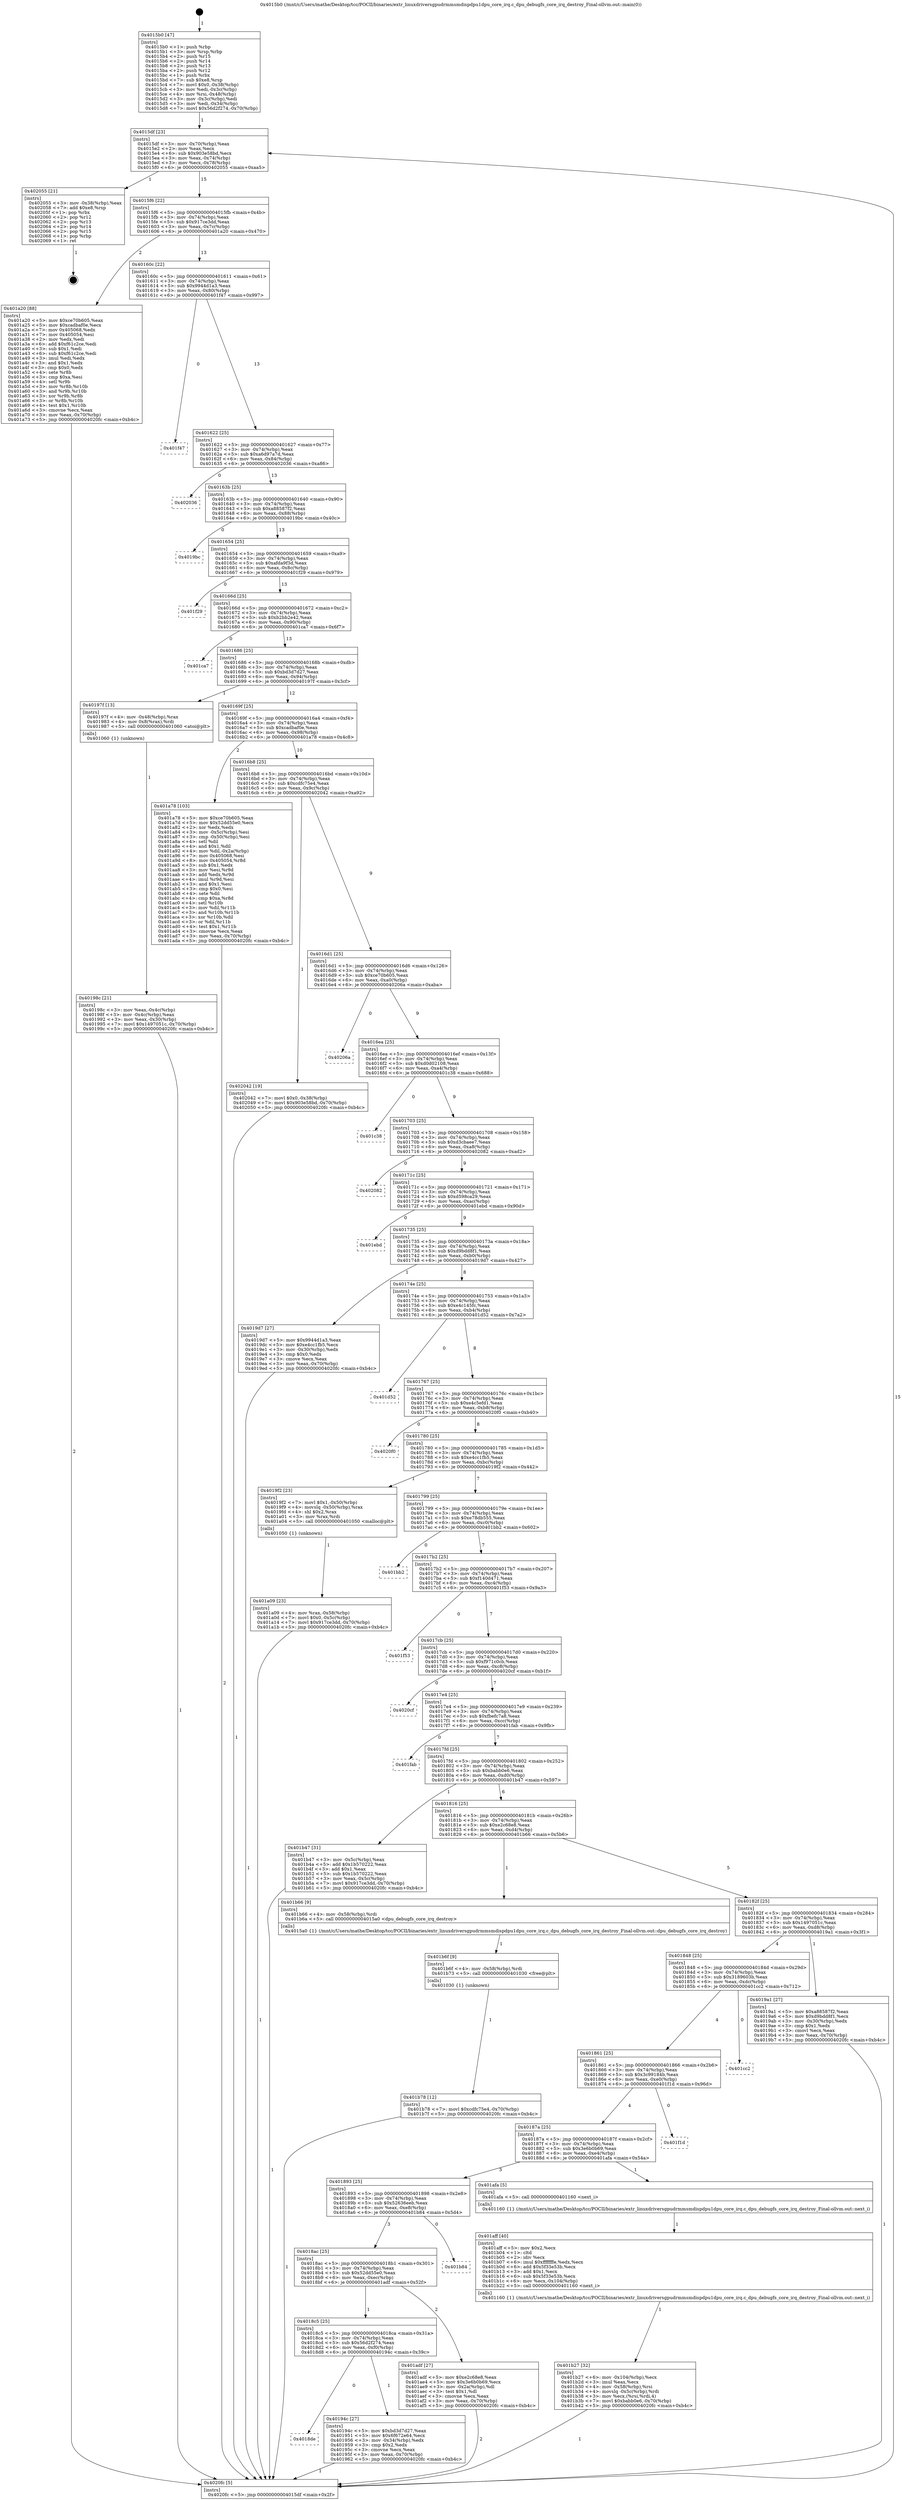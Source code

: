 digraph "0x4015b0" {
  label = "0x4015b0 (/mnt/c/Users/mathe/Desktop/tcc/POCII/binaries/extr_linuxdriversgpudrmmsmdispdpu1dpu_core_irq.c_dpu_debugfs_core_irq_destroy_Final-ollvm.out::main(0))"
  labelloc = "t"
  node[shape=record]

  Entry [label="",width=0.3,height=0.3,shape=circle,fillcolor=black,style=filled]
  "0x4015df" [label="{
     0x4015df [23]\l
     | [instrs]\l
     &nbsp;&nbsp;0x4015df \<+3\>: mov -0x70(%rbp),%eax\l
     &nbsp;&nbsp;0x4015e2 \<+2\>: mov %eax,%ecx\l
     &nbsp;&nbsp;0x4015e4 \<+6\>: sub $0x903e58bd,%ecx\l
     &nbsp;&nbsp;0x4015ea \<+3\>: mov %eax,-0x74(%rbp)\l
     &nbsp;&nbsp;0x4015ed \<+3\>: mov %ecx,-0x78(%rbp)\l
     &nbsp;&nbsp;0x4015f0 \<+6\>: je 0000000000402055 \<main+0xaa5\>\l
  }"]
  "0x402055" [label="{
     0x402055 [21]\l
     | [instrs]\l
     &nbsp;&nbsp;0x402055 \<+3\>: mov -0x38(%rbp),%eax\l
     &nbsp;&nbsp;0x402058 \<+7\>: add $0xe8,%rsp\l
     &nbsp;&nbsp;0x40205f \<+1\>: pop %rbx\l
     &nbsp;&nbsp;0x402060 \<+2\>: pop %r12\l
     &nbsp;&nbsp;0x402062 \<+2\>: pop %r13\l
     &nbsp;&nbsp;0x402064 \<+2\>: pop %r14\l
     &nbsp;&nbsp;0x402066 \<+2\>: pop %r15\l
     &nbsp;&nbsp;0x402068 \<+1\>: pop %rbp\l
     &nbsp;&nbsp;0x402069 \<+1\>: ret\l
  }"]
  "0x4015f6" [label="{
     0x4015f6 [22]\l
     | [instrs]\l
     &nbsp;&nbsp;0x4015f6 \<+5\>: jmp 00000000004015fb \<main+0x4b\>\l
     &nbsp;&nbsp;0x4015fb \<+3\>: mov -0x74(%rbp),%eax\l
     &nbsp;&nbsp;0x4015fe \<+5\>: sub $0x917ce3dd,%eax\l
     &nbsp;&nbsp;0x401603 \<+3\>: mov %eax,-0x7c(%rbp)\l
     &nbsp;&nbsp;0x401606 \<+6\>: je 0000000000401a20 \<main+0x470\>\l
  }"]
  Exit [label="",width=0.3,height=0.3,shape=circle,fillcolor=black,style=filled,peripheries=2]
  "0x401a20" [label="{
     0x401a20 [88]\l
     | [instrs]\l
     &nbsp;&nbsp;0x401a20 \<+5\>: mov $0xce70b605,%eax\l
     &nbsp;&nbsp;0x401a25 \<+5\>: mov $0xcadbaf0e,%ecx\l
     &nbsp;&nbsp;0x401a2a \<+7\>: mov 0x405068,%edx\l
     &nbsp;&nbsp;0x401a31 \<+7\>: mov 0x405054,%esi\l
     &nbsp;&nbsp;0x401a38 \<+2\>: mov %edx,%edi\l
     &nbsp;&nbsp;0x401a3a \<+6\>: add $0xf61c2ce,%edi\l
     &nbsp;&nbsp;0x401a40 \<+3\>: sub $0x1,%edi\l
     &nbsp;&nbsp;0x401a43 \<+6\>: sub $0xf61c2ce,%edi\l
     &nbsp;&nbsp;0x401a49 \<+3\>: imul %edi,%edx\l
     &nbsp;&nbsp;0x401a4c \<+3\>: and $0x1,%edx\l
     &nbsp;&nbsp;0x401a4f \<+3\>: cmp $0x0,%edx\l
     &nbsp;&nbsp;0x401a52 \<+4\>: sete %r8b\l
     &nbsp;&nbsp;0x401a56 \<+3\>: cmp $0xa,%esi\l
     &nbsp;&nbsp;0x401a59 \<+4\>: setl %r9b\l
     &nbsp;&nbsp;0x401a5d \<+3\>: mov %r8b,%r10b\l
     &nbsp;&nbsp;0x401a60 \<+3\>: and %r9b,%r10b\l
     &nbsp;&nbsp;0x401a63 \<+3\>: xor %r9b,%r8b\l
     &nbsp;&nbsp;0x401a66 \<+3\>: or %r8b,%r10b\l
     &nbsp;&nbsp;0x401a69 \<+4\>: test $0x1,%r10b\l
     &nbsp;&nbsp;0x401a6d \<+3\>: cmovne %ecx,%eax\l
     &nbsp;&nbsp;0x401a70 \<+3\>: mov %eax,-0x70(%rbp)\l
     &nbsp;&nbsp;0x401a73 \<+5\>: jmp 00000000004020fc \<main+0xb4c\>\l
  }"]
  "0x40160c" [label="{
     0x40160c [22]\l
     | [instrs]\l
     &nbsp;&nbsp;0x40160c \<+5\>: jmp 0000000000401611 \<main+0x61\>\l
     &nbsp;&nbsp;0x401611 \<+3\>: mov -0x74(%rbp),%eax\l
     &nbsp;&nbsp;0x401614 \<+5\>: sub $0x9944d1a3,%eax\l
     &nbsp;&nbsp;0x401619 \<+3\>: mov %eax,-0x80(%rbp)\l
     &nbsp;&nbsp;0x40161c \<+6\>: je 0000000000401f47 \<main+0x997\>\l
  }"]
  "0x401b78" [label="{
     0x401b78 [12]\l
     | [instrs]\l
     &nbsp;&nbsp;0x401b78 \<+7\>: movl $0xcdfc75e4,-0x70(%rbp)\l
     &nbsp;&nbsp;0x401b7f \<+5\>: jmp 00000000004020fc \<main+0xb4c\>\l
  }"]
  "0x401f47" [label="{
     0x401f47\l
  }", style=dashed]
  "0x401622" [label="{
     0x401622 [25]\l
     | [instrs]\l
     &nbsp;&nbsp;0x401622 \<+5\>: jmp 0000000000401627 \<main+0x77\>\l
     &nbsp;&nbsp;0x401627 \<+3\>: mov -0x74(%rbp),%eax\l
     &nbsp;&nbsp;0x40162a \<+5\>: sub $0xa6d97a7d,%eax\l
     &nbsp;&nbsp;0x40162f \<+6\>: mov %eax,-0x84(%rbp)\l
     &nbsp;&nbsp;0x401635 \<+6\>: je 0000000000402036 \<main+0xa86\>\l
  }"]
  "0x401b6f" [label="{
     0x401b6f [9]\l
     | [instrs]\l
     &nbsp;&nbsp;0x401b6f \<+4\>: mov -0x58(%rbp),%rdi\l
     &nbsp;&nbsp;0x401b73 \<+5\>: call 0000000000401030 \<free@plt\>\l
     | [calls]\l
     &nbsp;&nbsp;0x401030 \{1\} (unknown)\l
  }"]
  "0x402036" [label="{
     0x402036\l
  }", style=dashed]
  "0x40163b" [label="{
     0x40163b [25]\l
     | [instrs]\l
     &nbsp;&nbsp;0x40163b \<+5\>: jmp 0000000000401640 \<main+0x90\>\l
     &nbsp;&nbsp;0x401640 \<+3\>: mov -0x74(%rbp),%eax\l
     &nbsp;&nbsp;0x401643 \<+5\>: sub $0xa88587f2,%eax\l
     &nbsp;&nbsp;0x401648 \<+6\>: mov %eax,-0x88(%rbp)\l
     &nbsp;&nbsp;0x40164e \<+6\>: je 00000000004019bc \<main+0x40c\>\l
  }"]
  "0x401b27" [label="{
     0x401b27 [32]\l
     | [instrs]\l
     &nbsp;&nbsp;0x401b27 \<+6\>: mov -0x104(%rbp),%ecx\l
     &nbsp;&nbsp;0x401b2d \<+3\>: imul %eax,%ecx\l
     &nbsp;&nbsp;0x401b30 \<+4\>: mov -0x58(%rbp),%rsi\l
     &nbsp;&nbsp;0x401b34 \<+4\>: movslq -0x5c(%rbp),%rdi\l
     &nbsp;&nbsp;0x401b38 \<+3\>: mov %ecx,(%rsi,%rdi,4)\l
     &nbsp;&nbsp;0x401b3b \<+7\>: movl $0xbabb0e6,-0x70(%rbp)\l
     &nbsp;&nbsp;0x401b42 \<+5\>: jmp 00000000004020fc \<main+0xb4c\>\l
  }"]
  "0x4019bc" [label="{
     0x4019bc\l
  }", style=dashed]
  "0x401654" [label="{
     0x401654 [25]\l
     | [instrs]\l
     &nbsp;&nbsp;0x401654 \<+5\>: jmp 0000000000401659 \<main+0xa9\>\l
     &nbsp;&nbsp;0x401659 \<+3\>: mov -0x74(%rbp),%eax\l
     &nbsp;&nbsp;0x40165c \<+5\>: sub $0xafda9f3d,%eax\l
     &nbsp;&nbsp;0x401661 \<+6\>: mov %eax,-0x8c(%rbp)\l
     &nbsp;&nbsp;0x401667 \<+6\>: je 0000000000401f29 \<main+0x979\>\l
  }"]
  "0x401aff" [label="{
     0x401aff [40]\l
     | [instrs]\l
     &nbsp;&nbsp;0x401aff \<+5\>: mov $0x2,%ecx\l
     &nbsp;&nbsp;0x401b04 \<+1\>: cltd\l
     &nbsp;&nbsp;0x401b05 \<+2\>: idiv %ecx\l
     &nbsp;&nbsp;0x401b07 \<+6\>: imul $0xfffffffe,%edx,%ecx\l
     &nbsp;&nbsp;0x401b0d \<+6\>: add $0x5f33e53b,%ecx\l
     &nbsp;&nbsp;0x401b13 \<+3\>: add $0x1,%ecx\l
     &nbsp;&nbsp;0x401b16 \<+6\>: sub $0x5f33e53b,%ecx\l
     &nbsp;&nbsp;0x401b1c \<+6\>: mov %ecx,-0x104(%rbp)\l
     &nbsp;&nbsp;0x401b22 \<+5\>: call 0000000000401160 \<next_i\>\l
     | [calls]\l
     &nbsp;&nbsp;0x401160 \{1\} (/mnt/c/Users/mathe/Desktop/tcc/POCII/binaries/extr_linuxdriversgpudrmmsmdispdpu1dpu_core_irq.c_dpu_debugfs_core_irq_destroy_Final-ollvm.out::next_i)\l
  }"]
  "0x401f29" [label="{
     0x401f29\l
  }", style=dashed]
  "0x40166d" [label="{
     0x40166d [25]\l
     | [instrs]\l
     &nbsp;&nbsp;0x40166d \<+5\>: jmp 0000000000401672 \<main+0xc2\>\l
     &nbsp;&nbsp;0x401672 \<+3\>: mov -0x74(%rbp),%eax\l
     &nbsp;&nbsp;0x401675 \<+5\>: sub $0xb2bb2e42,%eax\l
     &nbsp;&nbsp;0x40167a \<+6\>: mov %eax,-0x90(%rbp)\l
     &nbsp;&nbsp;0x401680 \<+6\>: je 0000000000401ca7 \<main+0x6f7\>\l
  }"]
  "0x401a09" [label="{
     0x401a09 [23]\l
     | [instrs]\l
     &nbsp;&nbsp;0x401a09 \<+4\>: mov %rax,-0x58(%rbp)\l
     &nbsp;&nbsp;0x401a0d \<+7\>: movl $0x0,-0x5c(%rbp)\l
     &nbsp;&nbsp;0x401a14 \<+7\>: movl $0x917ce3dd,-0x70(%rbp)\l
     &nbsp;&nbsp;0x401a1b \<+5\>: jmp 00000000004020fc \<main+0xb4c\>\l
  }"]
  "0x401ca7" [label="{
     0x401ca7\l
  }", style=dashed]
  "0x401686" [label="{
     0x401686 [25]\l
     | [instrs]\l
     &nbsp;&nbsp;0x401686 \<+5\>: jmp 000000000040168b \<main+0xdb\>\l
     &nbsp;&nbsp;0x40168b \<+3\>: mov -0x74(%rbp),%eax\l
     &nbsp;&nbsp;0x40168e \<+5\>: sub $0xbd3d7d27,%eax\l
     &nbsp;&nbsp;0x401693 \<+6\>: mov %eax,-0x94(%rbp)\l
     &nbsp;&nbsp;0x401699 \<+6\>: je 000000000040197f \<main+0x3cf\>\l
  }"]
  "0x40198c" [label="{
     0x40198c [21]\l
     | [instrs]\l
     &nbsp;&nbsp;0x40198c \<+3\>: mov %eax,-0x4c(%rbp)\l
     &nbsp;&nbsp;0x40198f \<+3\>: mov -0x4c(%rbp),%eax\l
     &nbsp;&nbsp;0x401992 \<+3\>: mov %eax,-0x30(%rbp)\l
     &nbsp;&nbsp;0x401995 \<+7\>: movl $0x1497051c,-0x70(%rbp)\l
     &nbsp;&nbsp;0x40199c \<+5\>: jmp 00000000004020fc \<main+0xb4c\>\l
  }"]
  "0x40197f" [label="{
     0x40197f [13]\l
     | [instrs]\l
     &nbsp;&nbsp;0x40197f \<+4\>: mov -0x48(%rbp),%rax\l
     &nbsp;&nbsp;0x401983 \<+4\>: mov 0x8(%rax),%rdi\l
     &nbsp;&nbsp;0x401987 \<+5\>: call 0000000000401060 \<atoi@plt\>\l
     | [calls]\l
     &nbsp;&nbsp;0x401060 \{1\} (unknown)\l
  }"]
  "0x40169f" [label="{
     0x40169f [25]\l
     | [instrs]\l
     &nbsp;&nbsp;0x40169f \<+5\>: jmp 00000000004016a4 \<main+0xf4\>\l
     &nbsp;&nbsp;0x4016a4 \<+3\>: mov -0x74(%rbp),%eax\l
     &nbsp;&nbsp;0x4016a7 \<+5\>: sub $0xcadbaf0e,%eax\l
     &nbsp;&nbsp;0x4016ac \<+6\>: mov %eax,-0x98(%rbp)\l
     &nbsp;&nbsp;0x4016b2 \<+6\>: je 0000000000401a78 \<main+0x4c8\>\l
  }"]
  "0x4015b0" [label="{
     0x4015b0 [47]\l
     | [instrs]\l
     &nbsp;&nbsp;0x4015b0 \<+1\>: push %rbp\l
     &nbsp;&nbsp;0x4015b1 \<+3\>: mov %rsp,%rbp\l
     &nbsp;&nbsp;0x4015b4 \<+2\>: push %r15\l
     &nbsp;&nbsp;0x4015b6 \<+2\>: push %r14\l
     &nbsp;&nbsp;0x4015b8 \<+2\>: push %r13\l
     &nbsp;&nbsp;0x4015ba \<+2\>: push %r12\l
     &nbsp;&nbsp;0x4015bc \<+1\>: push %rbx\l
     &nbsp;&nbsp;0x4015bd \<+7\>: sub $0xe8,%rsp\l
     &nbsp;&nbsp;0x4015c4 \<+7\>: movl $0x0,-0x38(%rbp)\l
     &nbsp;&nbsp;0x4015cb \<+3\>: mov %edi,-0x3c(%rbp)\l
     &nbsp;&nbsp;0x4015ce \<+4\>: mov %rsi,-0x48(%rbp)\l
     &nbsp;&nbsp;0x4015d2 \<+3\>: mov -0x3c(%rbp),%edi\l
     &nbsp;&nbsp;0x4015d5 \<+3\>: mov %edi,-0x34(%rbp)\l
     &nbsp;&nbsp;0x4015d8 \<+7\>: movl $0x56d2f274,-0x70(%rbp)\l
  }"]
  "0x401a78" [label="{
     0x401a78 [103]\l
     | [instrs]\l
     &nbsp;&nbsp;0x401a78 \<+5\>: mov $0xce70b605,%eax\l
     &nbsp;&nbsp;0x401a7d \<+5\>: mov $0x52dd55e0,%ecx\l
     &nbsp;&nbsp;0x401a82 \<+2\>: xor %edx,%edx\l
     &nbsp;&nbsp;0x401a84 \<+3\>: mov -0x5c(%rbp),%esi\l
     &nbsp;&nbsp;0x401a87 \<+3\>: cmp -0x50(%rbp),%esi\l
     &nbsp;&nbsp;0x401a8a \<+4\>: setl %dil\l
     &nbsp;&nbsp;0x401a8e \<+4\>: and $0x1,%dil\l
     &nbsp;&nbsp;0x401a92 \<+4\>: mov %dil,-0x2a(%rbp)\l
     &nbsp;&nbsp;0x401a96 \<+7\>: mov 0x405068,%esi\l
     &nbsp;&nbsp;0x401a9d \<+8\>: mov 0x405054,%r8d\l
     &nbsp;&nbsp;0x401aa5 \<+3\>: sub $0x1,%edx\l
     &nbsp;&nbsp;0x401aa8 \<+3\>: mov %esi,%r9d\l
     &nbsp;&nbsp;0x401aab \<+3\>: add %edx,%r9d\l
     &nbsp;&nbsp;0x401aae \<+4\>: imul %r9d,%esi\l
     &nbsp;&nbsp;0x401ab2 \<+3\>: and $0x1,%esi\l
     &nbsp;&nbsp;0x401ab5 \<+3\>: cmp $0x0,%esi\l
     &nbsp;&nbsp;0x401ab8 \<+4\>: sete %dil\l
     &nbsp;&nbsp;0x401abc \<+4\>: cmp $0xa,%r8d\l
     &nbsp;&nbsp;0x401ac0 \<+4\>: setl %r10b\l
     &nbsp;&nbsp;0x401ac4 \<+3\>: mov %dil,%r11b\l
     &nbsp;&nbsp;0x401ac7 \<+3\>: and %r10b,%r11b\l
     &nbsp;&nbsp;0x401aca \<+3\>: xor %r10b,%dil\l
     &nbsp;&nbsp;0x401acd \<+3\>: or %dil,%r11b\l
     &nbsp;&nbsp;0x401ad0 \<+4\>: test $0x1,%r11b\l
     &nbsp;&nbsp;0x401ad4 \<+3\>: cmovne %ecx,%eax\l
     &nbsp;&nbsp;0x401ad7 \<+3\>: mov %eax,-0x70(%rbp)\l
     &nbsp;&nbsp;0x401ada \<+5\>: jmp 00000000004020fc \<main+0xb4c\>\l
  }"]
  "0x4016b8" [label="{
     0x4016b8 [25]\l
     | [instrs]\l
     &nbsp;&nbsp;0x4016b8 \<+5\>: jmp 00000000004016bd \<main+0x10d\>\l
     &nbsp;&nbsp;0x4016bd \<+3\>: mov -0x74(%rbp),%eax\l
     &nbsp;&nbsp;0x4016c0 \<+5\>: sub $0xcdfc75e4,%eax\l
     &nbsp;&nbsp;0x4016c5 \<+6\>: mov %eax,-0x9c(%rbp)\l
     &nbsp;&nbsp;0x4016cb \<+6\>: je 0000000000402042 \<main+0xa92\>\l
  }"]
  "0x4020fc" [label="{
     0x4020fc [5]\l
     | [instrs]\l
     &nbsp;&nbsp;0x4020fc \<+5\>: jmp 00000000004015df \<main+0x2f\>\l
  }"]
  "0x402042" [label="{
     0x402042 [19]\l
     | [instrs]\l
     &nbsp;&nbsp;0x402042 \<+7\>: movl $0x0,-0x38(%rbp)\l
     &nbsp;&nbsp;0x402049 \<+7\>: movl $0x903e58bd,-0x70(%rbp)\l
     &nbsp;&nbsp;0x402050 \<+5\>: jmp 00000000004020fc \<main+0xb4c\>\l
  }"]
  "0x4016d1" [label="{
     0x4016d1 [25]\l
     | [instrs]\l
     &nbsp;&nbsp;0x4016d1 \<+5\>: jmp 00000000004016d6 \<main+0x126\>\l
     &nbsp;&nbsp;0x4016d6 \<+3\>: mov -0x74(%rbp),%eax\l
     &nbsp;&nbsp;0x4016d9 \<+5\>: sub $0xce70b605,%eax\l
     &nbsp;&nbsp;0x4016de \<+6\>: mov %eax,-0xa0(%rbp)\l
     &nbsp;&nbsp;0x4016e4 \<+6\>: je 000000000040206a \<main+0xaba\>\l
  }"]
  "0x4018de" [label="{
     0x4018de\l
  }", style=dashed]
  "0x40206a" [label="{
     0x40206a\l
  }", style=dashed]
  "0x4016ea" [label="{
     0x4016ea [25]\l
     | [instrs]\l
     &nbsp;&nbsp;0x4016ea \<+5\>: jmp 00000000004016ef \<main+0x13f\>\l
     &nbsp;&nbsp;0x4016ef \<+3\>: mov -0x74(%rbp),%eax\l
     &nbsp;&nbsp;0x4016f2 \<+5\>: sub $0xd0d02108,%eax\l
     &nbsp;&nbsp;0x4016f7 \<+6\>: mov %eax,-0xa4(%rbp)\l
     &nbsp;&nbsp;0x4016fd \<+6\>: je 0000000000401c38 \<main+0x688\>\l
  }"]
  "0x40194c" [label="{
     0x40194c [27]\l
     | [instrs]\l
     &nbsp;&nbsp;0x40194c \<+5\>: mov $0xbd3d7d27,%eax\l
     &nbsp;&nbsp;0x401951 \<+5\>: mov $0x6f672e64,%ecx\l
     &nbsp;&nbsp;0x401956 \<+3\>: mov -0x34(%rbp),%edx\l
     &nbsp;&nbsp;0x401959 \<+3\>: cmp $0x2,%edx\l
     &nbsp;&nbsp;0x40195c \<+3\>: cmovne %ecx,%eax\l
     &nbsp;&nbsp;0x40195f \<+3\>: mov %eax,-0x70(%rbp)\l
     &nbsp;&nbsp;0x401962 \<+5\>: jmp 00000000004020fc \<main+0xb4c\>\l
  }"]
  "0x401c38" [label="{
     0x401c38\l
  }", style=dashed]
  "0x401703" [label="{
     0x401703 [25]\l
     | [instrs]\l
     &nbsp;&nbsp;0x401703 \<+5\>: jmp 0000000000401708 \<main+0x158\>\l
     &nbsp;&nbsp;0x401708 \<+3\>: mov -0x74(%rbp),%eax\l
     &nbsp;&nbsp;0x40170b \<+5\>: sub $0xd3cbaee7,%eax\l
     &nbsp;&nbsp;0x401710 \<+6\>: mov %eax,-0xa8(%rbp)\l
     &nbsp;&nbsp;0x401716 \<+6\>: je 0000000000402082 \<main+0xad2\>\l
  }"]
  "0x4018c5" [label="{
     0x4018c5 [25]\l
     | [instrs]\l
     &nbsp;&nbsp;0x4018c5 \<+5\>: jmp 00000000004018ca \<main+0x31a\>\l
     &nbsp;&nbsp;0x4018ca \<+3\>: mov -0x74(%rbp),%eax\l
     &nbsp;&nbsp;0x4018cd \<+5\>: sub $0x56d2f274,%eax\l
     &nbsp;&nbsp;0x4018d2 \<+6\>: mov %eax,-0xf0(%rbp)\l
     &nbsp;&nbsp;0x4018d8 \<+6\>: je 000000000040194c \<main+0x39c\>\l
  }"]
  "0x402082" [label="{
     0x402082\l
  }", style=dashed]
  "0x40171c" [label="{
     0x40171c [25]\l
     | [instrs]\l
     &nbsp;&nbsp;0x40171c \<+5\>: jmp 0000000000401721 \<main+0x171\>\l
     &nbsp;&nbsp;0x401721 \<+3\>: mov -0x74(%rbp),%eax\l
     &nbsp;&nbsp;0x401724 \<+5\>: sub $0xd598ca29,%eax\l
     &nbsp;&nbsp;0x401729 \<+6\>: mov %eax,-0xac(%rbp)\l
     &nbsp;&nbsp;0x40172f \<+6\>: je 0000000000401ebd \<main+0x90d\>\l
  }"]
  "0x401adf" [label="{
     0x401adf [27]\l
     | [instrs]\l
     &nbsp;&nbsp;0x401adf \<+5\>: mov $0xe2c68e8,%eax\l
     &nbsp;&nbsp;0x401ae4 \<+5\>: mov $0x3e6b0b69,%ecx\l
     &nbsp;&nbsp;0x401ae9 \<+3\>: mov -0x2a(%rbp),%dl\l
     &nbsp;&nbsp;0x401aec \<+3\>: test $0x1,%dl\l
     &nbsp;&nbsp;0x401aef \<+3\>: cmovne %ecx,%eax\l
     &nbsp;&nbsp;0x401af2 \<+3\>: mov %eax,-0x70(%rbp)\l
     &nbsp;&nbsp;0x401af5 \<+5\>: jmp 00000000004020fc \<main+0xb4c\>\l
  }"]
  "0x401ebd" [label="{
     0x401ebd\l
  }", style=dashed]
  "0x401735" [label="{
     0x401735 [25]\l
     | [instrs]\l
     &nbsp;&nbsp;0x401735 \<+5\>: jmp 000000000040173a \<main+0x18a\>\l
     &nbsp;&nbsp;0x40173a \<+3\>: mov -0x74(%rbp),%eax\l
     &nbsp;&nbsp;0x40173d \<+5\>: sub $0xd9bdd8f1,%eax\l
     &nbsp;&nbsp;0x401742 \<+6\>: mov %eax,-0xb0(%rbp)\l
     &nbsp;&nbsp;0x401748 \<+6\>: je 00000000004019d7 \<main+0x427\>\l
  }"]
  "0x4018ac" [label="{
     0x4018ac [25]\l
     | [instrs]\l
     &nbsp;&nbsp;0x4018ac \<+5\>: jmp 00000000004018b1 \<main+0x301\>\l
     &nbsp;&nbsp;0x4018b1 \<+3\>: mov -0x74(%rbp),%eax\l
     &nbsp;&nbsp;0x4018b4 \<+5\>: sub $0x52dd55e0,%eax\l
     &nbsp;&nbsp;0x4018b9 \<+6\>: mov %eax,-0xec(%rbp)\l
     &nbsp;&nbsp;0x4018bf \<+6\>: je 0000000000401adf \<main+0x52f\>\l
  }"]
  "0x4019d7" [label="{
     0x4019d7 [27]\l
     | [instrs]\l
     &nbsp;&nbsp;0x4019d7 \<+5\>: mov $0x9944d1a3,%eax\l
     &nbsp;&nbsp;0x4019dc \<+5\>: mov $0xe4cc1fb5,%ecx\l
     &nbsp;&nbsp;0x4019e1 \<+3\>: mov -0x30(%rbp),%edx\l
     &nbsp;&nbsp;0x4019e4 \<+3\>: cmp $0x0,%edx\l
     &nbsp;&nbsp;0x4019e7 \<+3\>: cmove %ecx,%eax\l
     &nbsp;&nbsp;0x4019ea \<+3\>: mov %eax,-0x70(%rbp)\l
     &nbsp;&nbsp;0x4019ed \<+5\>: jmp 00000000004020fc \<main+0xb4c\>\l
  }"]
  "0x40174e" [label="{
     0x40174e [25]\l
     | [instrs]\l
     &nbsp;&nbsp;0x40174e \<+5\>: jmp 0000000000401753 \<main+0x1a3\>\l
     &nbsp;&nbsp;0x401753 \<+3\>: mov -0x74(%rbp),%eax\l
     &nbsp;&nbsp;0x401756 \<+5\>: sub $0xe4c145fc,%eax\l
     &nbsp;&nbsp;0x40175b \<+6\>: mov %eax,-0xb4(%rbp)\l
     &nbsp;&nbsp;0x401761 \<+6\>: je 0000000000401d52 \<main+0x7a2\>\l
  }"]
  "0x401b84" [label="{
     0x401b84\l
  }", style=dashed]
  "0x401d52" [label="{
     0x401d52\l
  }", style=dashed]
  "0x401767" [label="{
     0x401767 [25]\l
     | [instrs]\l
     &nbsp;&nbsp;0x401767 \<+5\>: jmp 000000000040176c \<main+0x1bc\>\l
     &nbsp;&nbsp;0x40176c \<+3\>: mov -0x74(%rbp),%eax\l
     &nbsp;&nbsp;0x40176f \<+5\>: sub $0xe4c5efd1,%eax\l
     &nbsp;&nbsp;0x401774 \<+6\>: mov %eax,-0xb8(%rbp)\l
     &nbsp;&nbsp;0x40177a \<+6\>: je 00000000004020f0 \<main+0xb40\>\l
  }"]
  "0x401893" [label="{
     0x401893 [25]\l
     | [instrs]\l
     &nbsp;&nbsp;0x401893 \<+5\>: jmp 0000000000401898 \<main+0x2e8\>\l
     &nbsp;&nbsp;0x401898 \<+3\>: mov -0x74(%rbp),%eax\l
     &nbsp;&nbsp;0x40189b \<+5\>: sub $0x52636eeb,%eax\l
     &nbsp;&nbsp;0x4018a0 \<+6\>: mov %eax,-0xe8(%rbp)\l
     &nbsp;&nbsp;0x4018a6 \<+6\>: je 0000000000401b84 \<main+0x5d4\>\l
  }"]
  "0x4020f0" [label="{
     0x4020f0\l
  }", style=dashed]
  "0x401780" [label="{
     0x401780 [25]\l
     | [instrs]\l
     &nbsp;&nbsp;0x401780 \<+5\>: jmp 0000000000401785 \<main+0x1d5\>\l
     &nbsp;&nbsp;0x401785 \<+3\>: mov -0x74(%rbp),%eax\l
     &nbsp;&nbsp;0x401788 \<+5\>: sub $0xe4cc1fb5,%eax\l
     &nbsp;&nbsp;0x40178d \<+6\>: mov %eax,-0xbc(%rbp)\l
     &nbsp;&nbsp;0x401793 \<+6\>: je 00000000004019f2 \<main+0x442\>\l
  }"]
  "0x401afa" [label="{
     0x401afa [5]\l
     | [instrs]\l
     &nbsp;&nbsp;0x401afa \<+5\>: call 0000000000401160 \<next_i\>\l
     | [calls]\l
     &nbsp;&nbsp;0x401160 \{1\} (/mnt/c/Users/mathe/Desktop/tcc/POCII/binaries/extr_linuxdriversgpudrmmsmdispdpu1dpu_core_irq.c_dpu_debugfs_core_irq_destroy_Final-ollvm.out::next_i)\l
  }"]
  "0x4019f2" [label="{
     0x4019f2 [23]\l
     | [instrs]\l
     &nbsp;&nbsp;0x4019f2 \<+7\>: movl $0x1,-0x50(%rbp)\l
     &nbsp;&nbsp;0x4019f9 \<+4\>: movslq -0x50(%rbp),%rax\l
     &nbsp;&nbsp;0x4019fd \<+4\>: shl $0x2,%rax\l
     &nbsp;&nbsp;0x401a01 \<+3\>: mov %rax,%rdi\l
     &nbsp;&nbsp;0x401a04 \<+5\>: call 0000000000401050 \<malloc@plt\>\l
     | [calls]\l
     &nbsp;&nbsp;0x401050 \{1\} (unknown)\l
  }"]
  "0x401799" [label="{
     0x401799 [25]\l
     | [instrs]\l
     &nbsp;&nbsp;0x401799 \<+5\>: jmp 000000000040179e \<main+0x1ee\>\l
     &nbsp;&nbsp;0x40179e \<+3\>: mov -0x74(%rbp),%eax\l
     &nbsp;&nbsp;0x4017a1 \<+5\>: sub $0xe78db555,%eax\l
     &nbsp;&nbsp;0x4017a6 \<+6\>: mov %eax,-0xc0(%rbp)\l
     &nbsp;&nbsp;0x4017ac \<+6\>: je 0000000000401bb2 \<main+0x602\>\l
  }"]
  "0x40187a" [label="{
     0x40187a [25]\l
     | [instrs]\l
     &nbsp;&nbsp;0x40187a \<+5\>: jmp 000000000040187f \<main+0x2cf\>\l
     &nbsp;&nbsp;0x40187f \<+3\>: mov -0x74(%rbp),%eax\l
     &nbsp;&nbsp;0x401882 \<+5\>: sub $0x3e6b0b69,%eax\l
     &nbsp;&nbsp;0x401887 \<+6\>: mov %eax,-0xe4(%rbp)\l
     &nbsp;&nbsp;0x40188d \<+6\>: je 0000000000401afa \<main+0x54a\>\l
  }"]
  "0x401bb2" [label="{
     0x401bb2\l
  }", style=dashed]
  "0x4017b2" [label="{
     0x4017b2 [25]\l
     | [instrs]\l
     &nbsp;&nbsp;0x4017b2 \<+5\>: jmp 00000000004017b7 \<main+0x207\>\l
     &nbsp;&nbsp;0x4017b7 \<+3\>: mov -0x74(%rbp),%eax\l
     &nbsp;&nbsp;0x4017ba \<+5\>: sub $0xf140d471,%eax\l
     &nbsp;&nbsp;0x4017bf \<+6\>: mov %eax,-0xc4(%rbp)\l
     &nbsp;&nbsp;0x4017c5 \<+6\>: je 0000000000401f53 \<main+0x9a3\>\l
  }"]
  "0x401f1d" [label="{
     0x401f1d\l
  }", style=dashed]
  "0x401f53" [label="{
     0x401f53\l
  }", style=dashed]
  "0x4017cb" [label="{
     0x4017cb [25]\l
     | [instrs]\l
     &nbsp;&nbsp;0x4017cb \<+5\>: jmp 00000000004017d0 \<main+0x220\>\l
     &nbsp;&nbsp;0x4017d0 \<+3\>: mov -0x74(%rbp),%eax\l
     &nbsp;&nbsp;0x4017d3 \<+5\>: sub $0xf971c0cb,%eax\l
     &nbsp;&nbsp;0x4017d8 \<+6\>: mov %eax,-0xc8(%rbp)\l
     &nbsp;&nbsp;0x4017de \<+6\>: je 00000000004020cf \<main+0xb1f\>\l
  }"]
  "0x401861" [label="{
     0x401861 [25]\l
     | [instrs]\l
     &nbsp;&nbsp;0x401861 \<+5\>: jmp 0000000000401866 \<main+0x2b6\>\l
     &nbsp;&nbsp;0x401866 \<+3\>: mov -0x74(%rbp),%eax\l
     &nbsp;&nbsp;0x401869 \<+5\>: sub $0x3c99184b,%eax\l
     &nbsp;&nbsp;0x40186e \<+6\>: mov %eax,-0xe0(%rbp)\l
     &nbsp;&nbsp;0x401874 \<+6\>: je 0000000000401f1d \<main+0x96d\>\l
  }"]
  "0x4020cf" [label="{
     0x4020cf\l
  }", style=dashed]
  "0x4017e4" [label="{
     0x4017e4 [25]\l
     | [instrs]\l
     &nbsp;&nbsp;0x4017e4 \<+5\>: jmp 00000000004017e9 \<main+0x239\>\l
     &nbsp;&nbsp;0x4017e9 \<+3\>: mov -0x74(%rbp),%eax\l
     &nbsp;&nbsp;0x4017ec \<+5\>: sub $0xfbefc7a8,%eax\l
     &nbsp;&nbsp;0x4017f1 \<+6\>: mov %eax,-0xcc(%rbp)\l
     &nbsp;&nbsp;0x4017f7 \<+6\>: je 0000000000401fab \<main+0x9fb\>\l
  }"]
  "0x401cc2" [label="{
     0x401cc2\l
  }", style=dashed]
  "0x401fab" [label="{
     0x401fab\l
  }", style=dashed]
  "0x4017fd" [label="{
     0x4017fd [25]\l
     | [instrs]\l
     &nbsp;&nbsp;0x4017fd \<+5\>: jmp 0000000000401802 \<main+0x252\>\l
     &nbsp;&nbsp;0x401802 \<+3\>: mov -0x74(%rbp),%eax\l
     &nbsp;&nbsp;0x401805 \<+5\>: sub $0xbabb0e6,%eax\l
     &nbsp;&nbsp;0x40180a \<+6\>: mov %eax,-0xd0(%rbp)\l
     &nbsp;&nbsp;0x401810 \<+6\>: je 0000000000401b47 \<main+0x597\>\l
  }"]
  "0x401848" [label="{
     0x401848 [25]\l
     | [instrs]\l
     &nbsp;&nbsp;0x401848 \<+5\>: jmp 000000000040184d \<main+0x29d\>\l
     &nbsp;&nbsp;0x40184d \<+3\>: mov -0x74(%rbp),%eax\l
     &nbsp;&nbsp;0x401850 \<+5\>: sub $0x3189603b,%eax\l
     &nbsp;&nbsp;0x401855 \<+6\>: mov %eax,-0xdc(%rbp)\l
     &nbsp;&nbsp;0x40185b \<+6\>: je 0000000000401cc2 \<main+0x712\>\l
  }"]
  "0x401b47" [label="{
     0x401b47 [31]\l
     | [instrs]\l
     &nbsp;&nbsp;0x401b47 \<+3\>: mov -0x5c(%rbp),%eax\l
     &nbsp;&nbsp;0x401b4a \<+5\>: add $0x1b570222,%eax\l
     &nbsp;&nbsp;0x401b4f \<+3\>: add $0x1,%eax\l
     &nbsp;&nbsp;0x401b52 \<+5\>: sub $0x1b570222,%eax\l
     &nbsp;&nbsp;0x401b57 \<+3\>: mov %eax,-0x5c(%rbp)\l
     &nbsp;&nbsp;0x401b5a \<+7\>: movl $0x917ce3dd,-0x70(%rbp)\l
     &nbsp;&nbsp;0x401b61 \<+5\>: jmp 00000000004020fc \<main+0xb4c\>\l
  }"]
  "0x401816" [label="{
     0x401816 [25]\l
     | [instrs]\l
     &nbsp;&nbsp;0x401816 \<+5\>: jmp 000000000040181b \<main+0x26b\>\l
     &nbsp;&nbsp;0x40181b \<+3\>: mov -0x74(%rbp),%eax\l
     &nbsp;&nbsp;0x40181e \<+5\>: sub $0xe2c68e8,%eax\l
     &nbsp;&nbsp;0x401823 \<+6\>: mov %eax,-0xd4(%rbp)\l
     &nbsp;&nbsp;0x401829 \<+6\>: je 0000000000401b66 \<main+0x5b6\>\l
  }"]
  "0x4019a1" [label="{
     0x4019a1 [27]\l
     | [instrs]\l
     &nbsp;&nbsp;0x4019a1 \<+5\>: mov $0xa88587f2,%eax\l
     &nbsp;&nbsp;0x4019a6 \<+5\>: mov $0xd9bdd8f1,%ecx\l
     &nbsp;&nbsp;0x4019ab \<+3\>: mov -0x30(%rbp),%edx\l
     &nbsp;&nbsp;0x4019ae \<+3\>: cmp $0x1,%edx\l
     &nbsp;&nbsp;0x4019b1 \<+3\>: cmovl %ecx,%eax\l
     &nbsp;&nbsp;0x4019b4 \<+3\>: mov %eax,-0x70(%rbp)\l
     &nbsp;&nbsp;0x4019b7 \<+5\>: jmp 00000000004020fc \<main+0xb4c\>\l
  }"]
  "0x401b66" [label="{
     0x401b66 [9]\l
     | [instrs]\l
     &nbsp;&nbsp;0x401b66 \<+4\>: mov -0x58(%rbp),%rdi\l
     &nbsp;&nbsp;0x401b6a \<+5\>: call 00000000004015a0 \<dpu_debugfs_core_irq_destroy\>\l
     | [calls]\l
     &nbsp;&nbsp;0x4015a0 \{1\} (/mnt/c/Users/mathe/Desktop/tcc/POCII/binaries/extr_linuxdriversgpudrmmsmdispdpu1dpu_core_irq.c_dpu_debugfs_core_irq_destroy_Final-ollvm.out::dpu_debugfs_core_irq_destroy)\l
  }"]
  "0x40182f" [label="{
     0x40182f [25]\l
     | [instrs]\l
     &nbsp;&nbsp;0x40182f \<+5\>: jmp 0000000000401834 \<main+0x284\>\l
     &nbsp;&nbsp;0x401834 \<+3\>: mov -0x74(%rbp),%eax\l
     &nbsp;&nbsp;0x401837 \<+5\>: sub $0x1497051c,%eax\l
     &nbsp;&nbsp;0x40183c \<+6\>: mov %eax,-0xd8(%rbp)\l
     &nbsp;&nbsp;0x401842 \<+6\>: je 00000000004019a1 \<main+0x3f1\>\l
  }"]
  Entry -> "0x4015b0" [label=" 1"]
  "0x4015df" -> "0x402055" [label=" 1"]
  "0x4015df" -> "0x4015f6" [label=" 15"]
  "0x402055" -> Exit [label=" 1"]
  "0x4015f6" -> "0x401a20" [label=" 2"]
  "0x4015f6" -> "0x40160c" [label=" 13"]
  "0x402042" -> "0x4020fc" [label=" 1"]
  "0x40160c" -> "0x401f47" [label=" 0"]
  "0x40160c" -> "0x401622" [label=" 13"]
  "0x401b78" -> "0x4020fc" [label=" 1"]
  "0x401622" -> "0x402036" [label=" 0"]
  "0x401622" -> "0x40163b" [label=" 13"]
  "0x401b6f" -> "0x401b78" [label=" 1"]
  "0x40163b" -> "0x4019bc" [label=" 0"]
  "0x40163b" -> "0x401654" [label=" 13"]
  "0x401b66" -> "0x401b6f" [label=" 1"]
  "0x401654" -> "0x401f29" [label=" 0"]
  "0x401654" -> "0x40166d" [label=" 13"]
  "0x401b47" -> "0x4020fc" [label=" 1"]
  "0x40166d" -> "0x401ca7" [label=" 0"]
  "0x40166d" -> "0x401686" [label=" 13"]
  "0x401b27" -> "0x4020fc" [label=" 1"]
  "0x401686" -> "0x40197f" [label=" 1"]
  "0x401686" -> "0x40169f" [label=" 12"]
  "0x401aff" -> "0x401b27" [label=" 1"]
  "0x40169f" -> "0x401a78" [label=" 2"]
  "0x40169f" -> "0x4016b8" [label=" 10"]
  "0x401afa" -> "0x401aff" [label=" 1"]
  "0x4016b8" -> "0x402042" [label=" 1"]
  "0x4016b8" -> "0x4016d1" [label=" 9"]
  "0x401adf" -> "0x4020fc" [label=" 2"]
  "0x4016d1" -> "0x40206a" [label=" 0"]
  "0x4016d1" -> "0x4016ea" [label=" 9"]
  "0x401a78" -> "0x4020fc" [label=" 2"]
  "0x4016ea" -> "0x401c38" [label=" 0"]
  "0x4016ea" -> "0x401703" [label=" 9"]
  "0x401a20" -> "0x4020fc" [label=" 2"]
  "0x401703" -> "0x402082" [label=" 0"]
  "0x401703" -> "0x40171c" [label=" 9"]
  "0x4019f2" -> "0x401a09" [label=" 1"]
  "0x40171c" -> "0x401ebd" [label=" 0"]
  "0x40171c" -> "0x401735" [label=" 9"]
  "0x4019d7" -> "0x4020fc" [label=" 1"]
  "0x401735" -> "0x4019d7" [label=" 1"]
  "0x401735" -> "0x40174e" [label=" 8"]
  "0x40198c" -> "0x4020fc" [label=" 1"]
  "0x40174e" -> "0x401d52" [label=" 0"]
  "0x40174e" -> "0x401767" [label=" 8"]
  "0x40197f" -> "0x40198c" [label=" 1"]
  "0x401767" -> "0x4020f0" [label=" 0"]
  "0x401767" -> "0x401780" [label=" 8"]
  "0x4015b0" -> "0x4015df" [label=" 1"]
  "0x401780" -> "0x4019f2" [label=" 1"]
  "0x401780" -> "0x401799" [label=" 7"]
  "0x40194c" -> "0x4020fc" [label=" 1"]
  "0x401799" -> "0x401bb2" [label=" 0"]
  "0x401799" -> "0x4017b2" [label=" 7"]
  "0x4018c5" -> "0x40194c" [label=" 1"]
  "0x4017b2" -> "0x401f53" [label=" 0"]
  "0x4017b2" -> "0x4017cb" [label=" 7"]
  "0x401a09" -> "0x4020fc" [label=" 1"]
  "0x4017cb" -> "0x4020cf" [label=" 0"]
  "0x4017cb" -> "0x4017e4" [label=" 7"]
  "0x4018ac" -> "0x401adf" [label=" 2"]
  "0x4017e4" -> "0x401fab" [label=" 0"]
  "0x4017e4" -> "0x4017fd" [label=" 7"]
  "0x4019a1" -> "0x4020fc" [label=" 1"]
  "0x4017fd" -> "0x401b47" [label=" 1"]
  "0x4017fd" -> "0x401816" [label=" 6"]
  "0x401893" -> "0x401b84" [label=" 0"]
  "0x401816" -> "0x401b66" [label=" 1"]
  "0x401816" -> "0x40182f" [label=" 5"]
  "0x4020fc" -> "0x4015df" [label=" 15"]
  "0x40182f" -> "0x4019a1" [label=" 1"]
  "0x40182f" -> "0x401848" [label=" 4"]
  "0x401893" -> "0x4018ac" [label=" 3"]
  "0x401848" -> "0x401cc2" [label=" 0"]
  "0x401848" -> "0x401861" [label=" 4"]
  "0x4018ac" -> "0x4018c5" [label=" 1"]
  "0x401861" -> "0x401f1d" [label=" 0"]
  "0x401861" -> "0x40187a" [label=" 4"]
  "0x4018c5" -> "0x4018de" [label=" 0"]
  "0x40187a" -> "0x401afa" [label=" 1"]
  "0x40187a" -> "0x401893" [label=" 3"]
}
